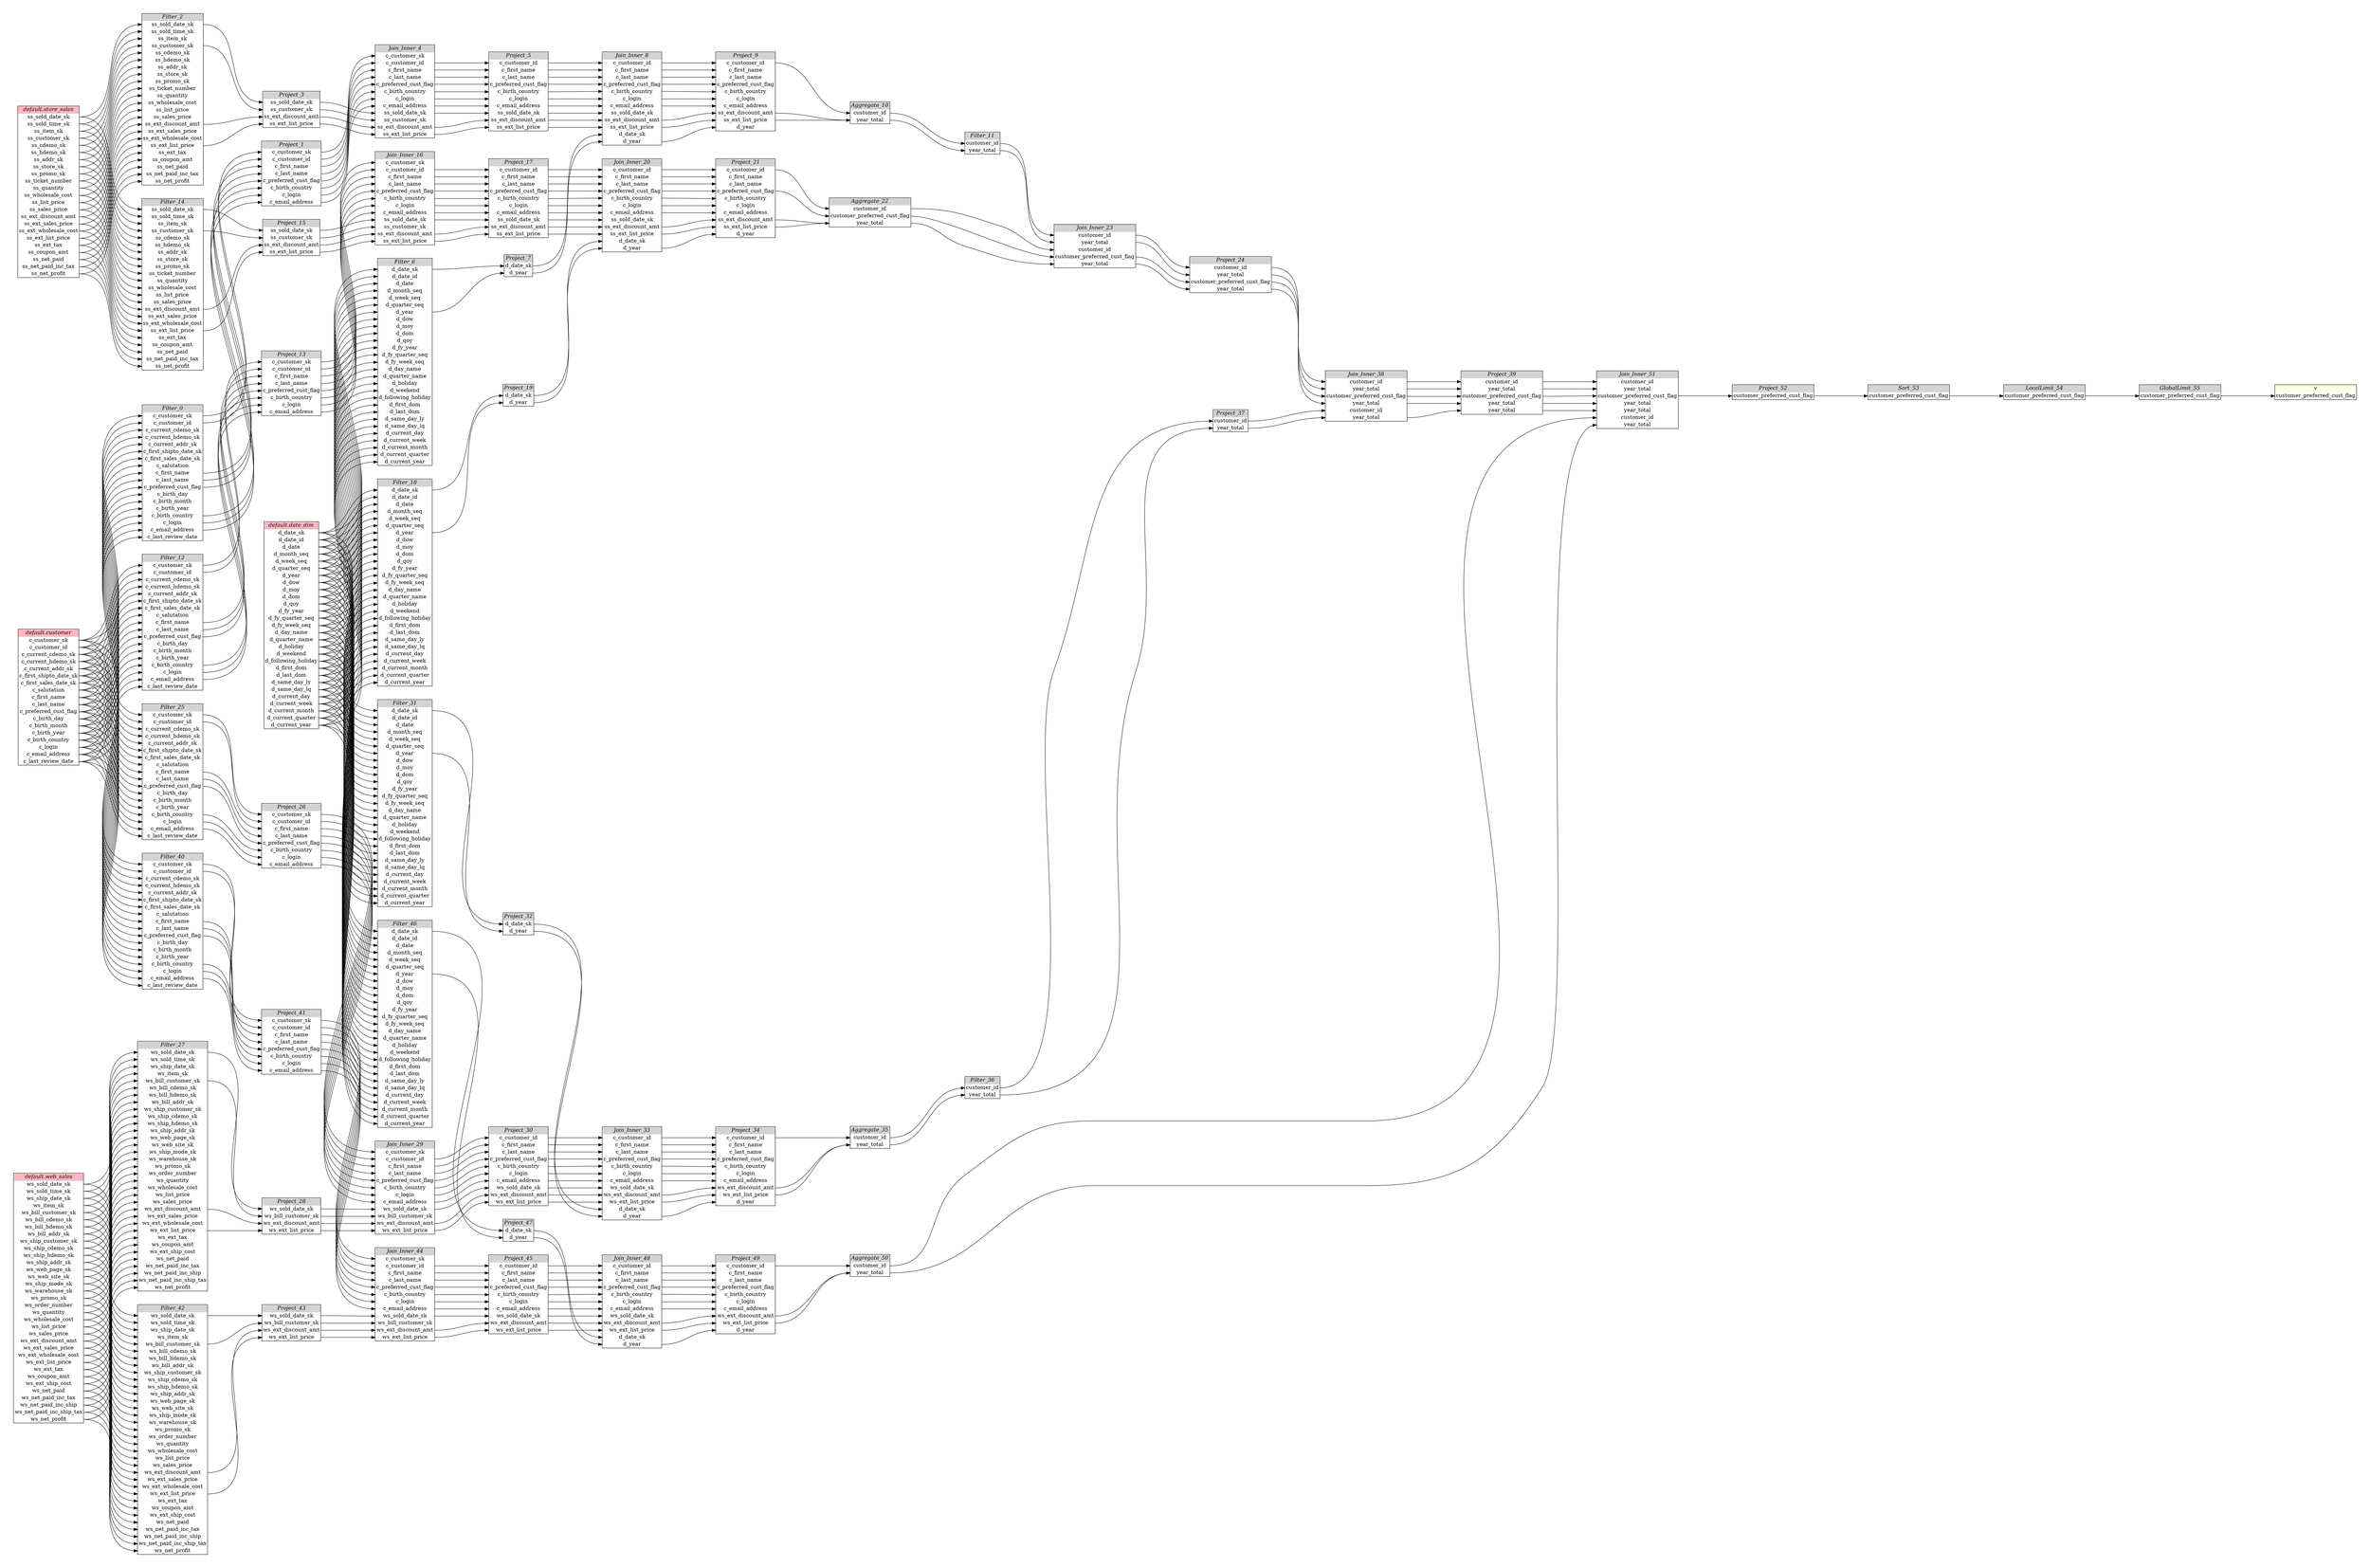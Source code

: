 // Automatically generated by TPCDSFlowTestSuite


digraph {
  graph [pad="0.5", nodesep="0.5", ranksep="2", fontname="Helvetica"];
  node [shape=plain]
  rankdir=LR;

  
"Aggregate_10" [label=<
<table border="1" cellborder="0" cellspacing="0">
  <tr><td bgcolor="lightgray" port="nodeName"><i>Aggregate_10</i></td></tr>
  <tr><td port="0">customer_id</td></tr>
<tr><td port="1">year_total</td></tr>
</table>>];
     

"Aggregate_22" [label=<
<table border="1" cellborder="0" cellspacing="0">
  <tr><td bgcolor="lightgray" port="nodeName"><i>Aggregate_22</i></td></tr>
  <tr><td port="0">customer_id</td></tr>
<tr><td port="1">customer_preferred_cust_flag</td></tr>
<tr><td port="2">year_total</td></tr>
</table>>];
     

"Aggregate_35" [label=<
<table border="1" cellborder="0" cellspacing="0">
  <tr><td bgcolor="lightgray" port="nodeName"><i>Aggregate_35</i></td></tr>
  <tr><td port="0">customer_id</td></tr>
<tr><td port="1">year_total</td></tr>
</table>>];
     

"Aggregate_50" [label=<
<table border="1" cellborder="0" cellspacing="0">
  <tr><td bgcolor="lightgray" port="nodeName"><i>Aggregate_50</i></td></tr>
  <tr><td port="0">customer_id</td></tr>
<tr><td port="1">year_total</td></tr>
</table>>];
     

"Filter_0" [label=<
<table border="1" cellborder="0" cellspacing="0">
  <tr><td bgcolor="lightgray" port="nodeName"><i>Filter_0</i></td></tr>
  <tr><td port="0">c_customer_sk</td></tr>
<tr><td port="1">c_customer_id</td></tr>
<tr><td port="2">c_current_cdemo_sk</td></tr>
<tr><td port="3">c_current_hdemo_sk</td></tr>
<tr><td port="4">c_current_addr_sk</td></tr>
<tr><td port="5">c_first_shipto_date_sk</td></tr>
<tr><td port="6">c_first_sales_date_sk</td></tr>
<tr><td port="7">c_salutation</td></tr>
<tr><td port="8">c_first_name</td></tr>
<tr><td port="9">c_last_name</td></tr>
<tr><td port="10">c_preferred_cust_flag</td></tr>
<tr><td port="11">c_birth_day</td></tr>
<tr><td port="12">c_birth_month</td></tr>
<tr><td port="13">c_birth_year</td></tr>
<tr><td port="14">c_birth_country</td></tr>
<tr><td port="15">c_login</td></tr>
<tr><td port="16">c_email_address</td></tr>
<tr><td port="17">c_last_review_date</td></tr>
</table>>];
     

"Filter_11" [label=<
<table border="1" cellborder="0" cellspacing="0">
  <tr><td bgcolor="lightgray" port="nodeName"><i>Filter_11</i></td></tr>
  <tr><td port="0">customer_id</td></tr>
<tr><td port="1">year_total</td></tr>
</table>>];
     

"Filter_12" [label=<
<table border="1" cellborder="0" cellspacing="0">
  <tr><td bgcolor="lightgray" port="nodeName"><i>Filter_12</i></td></tr>
  <tr><td port="0">c_customer_sk</td></tr>
<tr><td port="1">c_customer_id</td></tr>
<tr><td port="2">c_current_cdemo_sk</td></tr>
<tr><td port="3">c_current_hdemo_sk</td></tr>
<tr><td port="4">c_current_addr_sk</td></tr>
<tr><td port="5">c_first_shipto_date_sk</td></tr>
<tr><td port="6">c_first_sales_date_sk</td></tr>
<tr><td port="7">c_salutation</td></tr>
<tr><td port="8">c_first_name</td></tr>
<tr><td port="9">c_last_name</td></tr>
<tr><td port="10">c_preferred_cust_flag</td></tr>
<tr><td port="11">c_birth_day</td></tr>
<tr><td port="12">c_birth_month</td></tr>
<tr><td port="13">c_birth_year</td></tr>
<tr><td port="14">c_birth_country</td></tr>
<tr><td port="15">c_login</td></tr>
<tr><td port="16">c_email_address</td></tr>
<tr><td port="17">c_last_review_date</td></tr>
</table>>];
     

"Filter_14" [label=<
<table border="1" cellborder="0" cellspacing="0">
  <tr><td bgcolor="lightgray" port="nodeName"><i>Filter_14</i></td></tr>
  <tr><td port="0">ss_sold_date_sk</td></tr>
<tr><td port="1">ss_sold_time_sk</td></tr>
<tr><td port="2">ss_item_sk</td></tr>
<tr><td port="3">ss_customer_sk</td></tr>
<tr><td port="4">ss_cdemo_sk</td></tr>
<tr><td port="5">ss_hdemo_sk</td></tr>
<tr><td port="6">ss_addr_sk</td></tr>
<tr><td port="7">ss_store_sk</td></tr>
<tr><td port="8">ss_promo_sk</td></tr>
<tr><td port="9">ss_ticket_number</td></tr>
<tr><td port="10">ss_quantity</td></tr>
<tr><td port="11">ss_wholesale_cost</td></tr>
<tr><td port="12">ss_list_price</td></tr>
<tr><td port="13">ss_sales_price</td></tr>
<tr><td port="14">ss_ext_discount_amt</td></tr>
<tr><td port="15">ss_ext_sales_price</td></tr>
<tr><td port="16">ss_ext_wholesale_cost</td></tr>
<tr><td port="17">ss_ext_list_price</td></tr>
<tr><td port="18">ss_ext_tax</td></tr>
<tr><td port="19">ss_coupon_amt</td></tr>
<tr><td port="20">ss_net_paid</td></tr>
<tr><td port="21">ss_net_paid_inc_tax</td></tr>
<tr><td port="22">ss_net_profit</td></tr>
</table>>];
     

"Filter_18" [label=<
<table border="1" cellborder="0" cellspacing="0">
  <tr><td bgcolor="lightgray" port="nodeName"><i>Filter_18</i></td></tr>
  <tr><td port="0">d_date_sk</td></tr>
<tr><td port="1">d_date_id</td></tr>
<tr><td port="2">d_date</td></tr>
<tr><td port="3">d_month_seq</td></tr>
<tr><td port="4">d_week_seq</td></tr>
<tr><td port="5">d_quarter_seq</td></tr>
<tr><td port="6">d_year</td></tr>
<tr><td port="7">d_dow</td></tr>
<tr><td port="8">d_moy</td></tr>
<tr><td port="9">d_dom</td></tr>
<tr><td port="10">d_qoy</td></tr>
<tr><td port="11">d_fy_year</td></tr>
<tr><td port="12">d_fy_quarter_seq</td></tr>
<tr><td port="13">d_fy_week_seq</td></tr>
<tr><td port="14">d_day_name</td></tr>
<tr><td port="15">d_quarter_name</td></tr>
<tr><td port="16">d_holiday</td></tr>
<tr><td port="17">d_weekend</td></tr>
<tr><td port="18">d_following_holiday</td></tr>
<tr><td port="19">d_first_dom</td></tr>
<tr><td port="20">d_last_dom</td></tr>
<tr><td port="21">d_same_day_ly</td></tr>
<tr><td port="22">d_same_day_lq</td></tr>
<tr><td port="23">d_current_day</td></tr>
<tr><td port="24">d_current_week</td></tr>
<tr><td port="25">d_current_month</td></tr>
<tr><td port="26">d_current_quarter</td></tr>
<tr><td port="27">d_current_year</td></tr>
</table>>];
     

"Filter_2" [label=<
<table border="1" cellborder="0" cellspacing="0">
  <tr><td bgcolor="lightgray" port="nodeName"><i>Filter_2</i></td></tr>
  <tr><td port="0">ss_sold_date_sk</td></tr>
<tr><td port="1">ss_sold_time_sk</td></tr>
<tr><td port="2">ss_item_sk</td></tr>
<tr><td port="3">ss_customer_sk</td></tr>
<tr><td port="4">ss_cdemo_sk</td></tr>
<tr><td port="5">ss_hdemo_sk</td></tr>
<tr><td port="6">ss_addr_sk</td></tr>
<tr><td port="7">ss_store_sk</td></tr>
<tr><td port="8">ss_promo_sk</td></tr>
<tr><td port="9">ss_ticket_number</td></tr>
<tr><td port="10">ss_quantity</td></tr>
<tr><td port="11">ss_wholesale_cost</td></tr>
<tr><td port="12">ss_list_price</td></tr>
<tr><td port="13">ss_sales_price</td></tr>
<tr><td port="14">ss_ext_discount_amt</td></tr>
<tr><td port="15">ss_ext_sales_price</td></tr>
<tr><td port="16">ss_ext_wholesale_cost</td></tr>
<tr><td port="17">ss_ext_list_price</td></tr>
<tr><td port="18">ss_ext_tax</td></tr>
<tr><td port="19">ss_coupon_amt</td></tr>
<tr><td port="20">ss_net_paid</td></tr>
<tr><td port="21">ss_net_paid_inc_tax</td></tr>
<tr><td port="22">ss_net_profit</td></tr>
</table>>];
     

"Filter_25" [label=<
<table border="1" cellborder="0" cellspacing="0">
  <tr><td bgcolor="lightgray" port="nodeName"><i>Filter_25</i></td></tr>
  <tr><td port="0">c_customer_sk</td></tr>
<tr><td port="1">c_customer_id</td></tr>
<tr><td port="2">c_current_cdemo_sk</td></tr>
<tr><td port="3">c_current_hdemo_sk</td></tr>
<tr><td port="4">c_current_addr_sk</td></tr>
<tr><td port="5">c_first_shipto_date_sk</td></tr>
<tr><td port="6">c_first_sales_date_sk</td></tr>
<tr><td port="7">c_salutation</td></tr>
<tr><td port="8">c_first_name</td></tr>
<tr><td port="9">c_last_name</td></tr>
<tr><td port="10">c_preferred_cust_flag</td></tr>
<tr><td port="11">c_birth_day</td></tr>
<tr><td port="12">c_birth_month</td></tr>
<tr><td port="13">c_birth_year</td></tr>
<tr><td port="14">c_birth_country</td></tr>
<tr><td port="15">c_login</td></tr>
<tr><td port="16">c_email_address</td></tr>
<tr><td port="17">c_last_review_date</td></tr>
</table>>];
     

"Filter_27" [label=<
<table border="1" cellborder="0" cellspacing="0">
  <tr><td bgcolor="lightgray" port="nodeName"><i>Filter_27</i></td></tr>
  <tr><td port="0">ws_sold_date_sk</td></tr>
<tr><td port="1">ws_sold_time_sk</td></tr>
<tr><td port="2">ws_ship_date_sk</td></tr>
<tr><td port="3">ws_item_sk</td></tr>
<tr><td port="4">ws_bill_customer_sk</td></tr>
<tr><td port="5">ws_bill_cdemo_sk</td></tr>
<tr><td port="6">ws_bill_hdemo_sk</td></tr>
<tr><td port="7">ws_bill_addr_sk</td></tr>
<tr><td port="8">ws_ship_customer_sk</td></tr>
<tr><td port="9">ws_ship_cdemo_sk</td></tr>
<tr><td port="10">ws_ship_hdemo_sk</td></tr>
<tr><td port="11">ws_ship_addr_sk</td></tr>
<tr><td port="12">ws_web_page_sk</td></tr>
<tr><td port="13">ws_web_site_sk</td></tr>
<tr><td port="14">ws_ship_mode_sk</td></tr>
<tr><td port="15">ws_warehouse_sk</td></tr>
<tr><td port="16">ws_promo_sk</td></tr>
<tr><td port="17">ws_order_number</td></tr>
<tr><td port="18">ws_quantity</td></tr>
<tr><td port="19">ws_wholesale_cost</td></tr>
<tr><td port="20">ws_list_price</td></tr>
<tr><td port="21">ws_sales_price</td></tr>
<tr><td port="22">ws_ext_discount_amt</td></tr>
<tr><td port="23">ws_ext_sales_price</td></tr>
<tr><td port="24">ws_ext_wholesale_cost</td></tr>
<tr><td port="25">ws_ext_list_price</td></tr>
<tr><td port="26">ws_ext_tax</td></tr>
<tr><td port="27">ws_coupon_amt</td></tr>
<tr><td port="28">ws_ext_ship_cost</td></tr>
<tr><td port="29">ws_net_paid</td></tr>
<tr><td port="30">ws_net_paid_inc_tax</td></tr>
<tr><td port="31">ws_net_paid_inc_ship</td></tr>
<tr><td port="32">ws_net_paid_inc_ship_tax</td></tr>
<tr><td port="33">ws_net_profit</td></tr>
</table>>];
     

"Filter_31" [label=<
<table border="1" cellborder="0" cellspacing="0">
  <tr><td bgcolor="lightgray" port="nodeName"><i>Filter_31</i></td></tr>
  <tr><td port="0">d_date_sk</td></tr>
<tr><td port="1">d_date_id</td></tr>
<tr><td port="2">d_date</td></tr>
<tr><td port="3">d_month_seq</td></tr>
<tr><td port="4">d_week_seq</td></tr>
<tr><td port="5">d_quarter_seq</td></tr>
<tr><td port="6">d_year</td></tr>
<tr><td port="7">d_dow</td></tr>
<tr><td port="8">d_moy</td></tr>
<tr><td port="9">d_dom</td></tr>
<tr><td port="10">d_qoy</td></tr>
<tr><td port="11">d_fy_year</td></tr>
<tr><td port="12">d_fy_quarter_seq</td></tr>
<tr><td port="13">d_fy_week_seq</td></tr>
<tr><td port="14">d_day_name</td></tr>
<tr><td port="15">d_quarter_name</td></tr>
<tr><td port="16">d_holiday</td></tr>
<tr><td port="17">d_weekend</td></tr>
<tr><td port="18">d_following_holiday</td></tr>
<tr><td port="19">d_first_dom</td></tr>
<tr><td port="20">d_last_dom</td></tr>
<tr><td port="21">d_same_day_ly</td></tr>
<tr><td port="22">d_same_day_lq</td></tr>
<tr><td port="23">d_current_day</td></tr>
<tr><td port="24">d_current_week</td></tr>
<tr><td port="25">d_current_month</td></tr>
<tr><td port="26">d_current_quarter</td></tr>
<tr><td port="27">d_current_year</td></tr>
</table>>];
     

"Filter_36" [label=<
<table border="1" cellborder="0" cellspacing="0">
  <tr><td bgcolor="lightgray" port="nodeName"><i>Filter_36</i></td></tr>
  <tr><td port="0">customer_id</td></tr>
<tr><td port="1">year_total</td></tr>
</table>>];
     

"Filter_40" [label=<
<table border="1" cellborder="0" cellspacing="0">
  <tr><td bgcolor="lightgray" port="nodeName"><i>Filter_40</i></td></tr>
  <tr><td port="0">c_customer_sk</td></tr>
<tr><td port="1">c_customer_id</td></tr>
<tr><td port="2">c_current_cdemo_sk</td></tr>
<tr><td port="3">c_current_hdemo_sk</td></tr>
<tr><td port="4">c_current_addr_sk</td></tr>
<tr><td port="5">c_first_shipto_date_sk</td></tr>
<tr><td port="6">c_first_sales_date_sk</td></tr>
<tr><td port="7">c_salutation</td></tr>
<tr><td port="8">c_first_name</td></tr>
<tr><td port="9">c_last_name</td></tr>
<tr><td port="10">c_preferred_cust_flag</td></tr>
<tr><td port="11">c_birth_day</td></tr>
<tr><td port="12">c_birth_month</td></tr>
<tr><td port="13">c_birth_year</td></tr>
<tr><td port="14">c_birth_country</td></tr>
<tr><td port="15">c_login</td></tr>
<tr><td port="16">c_email_address</td></tr>
<tr><td port="17">c_last_review_date</td></tr>
</table>>];
     

"Filter_42" [label=<
<table border="1" cellborder="0" cellspacing="0">
  <tr><td bgcolor="lightgray" port="nodeName"><i>Filter_42</i></td></tr>
  <tr><td port="0">ws_sold_date_sk</td></tr>
<tr><td port="1">ws_sold_time_sk</td></tr>
<tr><td port="2">ws_ship_date_sk</td></tr>
<tr><td port="3">ws_item_sk</td></tr>
<tr><td port="4">ws_bill_customer_sk</td></tr>
<tr><td port="5">ws_bill_cdemo_sk</td></tr>
<tr><td port="6">ws_bill_hdemo_sk</td></tr>
<tr><td port="7">ws_bill_addr_sk</td></tr>
<tr><td port="8">ws_ship_customer_sk</td></tr>
<tr><td port="9">ws_ship_cdemo_sk</td></tr>
<tr><td port="10">ws_ship_hdemo_sk</td></tr>
<tr><td port="11">ws_ship_addr_sk</td></tr>
<tr><td port="12">ws_web_page_sk</td></tr>
<tr><td port="13">ws_web_site_sk</td></tr>
<tr><td port="14">ws_ship_mode_sk</td></tr>
<tr><td port="15">ws_warehouse_sk</td></tr>
<tr><td port="16">ws_promo_sk</td></tr>
<tr><td port="17">ws_order_number</td></tr>
<tr><td port="18">ws_quantity</td></tr>
<tr><td port="19">ws_wholesale_cost</td></tr>
<tr><td port="20">ws_list_price</td></tr>
<tr><td port="21">ws_sales_price</td></tr>
<tr><td port="22">ws_ext_discount_amt</td></tr>
<tr><td port="23">ws_ext_sales_price</td></tr>
<tr><td port="24">ws_ext_wholesale_cost</td></tr>
<tr><td port="25">ws_ext_list_price</td></tr>
<tr><td port="26">ws_ext_tax</td></tr>
<tr><td port="27">ws_coupon_amt</td></tr>
<tr><td port="28">ws_ext_ship_cost</td></tr>
<tr><td port="29">ws_net_paid</td></tr>
<tr><td port="30">ws_net_paid_inc_tax</td></tr>
<tr><td port="31">ws_net_paid_inc_ship</td></tr>
<tr><td port="32">ws_net_paid_inc_ship_tax</td></tr>
<tr><td port="33">ws_net_profit</td></tr>
</table>>];
     

"Filter_46" [label=<
<table border="1" cellborder="0" cellspacing="0">
  <tr><td bgcolor="lightgray" port="nodeName"><i>Filter_46</i></td></tr>
  <tr><td port="0">d_date_sk</td></tr>
<tr><td port="1">d_date_id</td></tr>
<tr><td port="2">d_date</td></tr>
<tr><td port="3">d_month_seq</td></tr>
<tr><td port="4">d_week_seq</td></tr>
<tr><td port="5">d_quarter_seq</td></tr>
<tr><td port="6">d_year</td></tr>
<tr><td port="7">d_dow</td></tr>
<tr><td port="8">d_moy</td></tr>
<tr><td port="9">d_dom</td></tr>
<tr><td port="10">d_qoy</td></tr>
<tr><td port="11">d_fy_year</td></tr>
<tr><td port="12">d_fy_quarter_seq</td></tr>
<tr><td port="13">d_fy_week_seq</td></tr>
<tr><td port="14">d_day_name</td></tr>
<tr><td port="15">d_quarter_name</td></tr>
<tr><td port="16">d_holiday</td></tr>
<tr><td port="17">d_weekend</td></tr>
<tr><td port="18">d_following_holiday</td></tr>
<tr><td port="19">d_first_dom</td></tr>
<tr><td port="20">d_last_dom</td></tr>
<tr><td port="21">d_same_day_ly</td></tr>
<tr><td port="22">d_same_day_lq</td></tr>
<tr><td port="23">d_current_day</td></tr>
<tr><td port="24">d_current_week</td></tr>
<tr><td port="25">d_current_month</td></tr>
<tr><td port="26">d_current_quarter</td></tr>
<tr><td port="27">d_current_year</td></tr>
</table>>];
     

"Filter_6" [label=<
<table border="1" cellborder="0" cellspacing="0">
  <tr><td bgcolor="lightgray" port="nodeName"><i>Filter_6</i></td></tr>
  <tr><td port="0">d_date_sk</td></tr>
<tr><td port="1">d_date_id</td></tr>
<tr><td port="2">d_date</td></tr>
<tr><td port="3">d_month_seq</td></tr>
<tr><td port="4">d_week_seq</td></tr>
<tr><td port="5">d_quarter_seq</td></tr>
<tr><td port="6">d_year</td></tr>
<tr><td port="7">d_dow</td></tr>
<tr><td port="8">d_moy</td></tr>
<tr><td port="9">d_dom</td></tr>
<tr><td port="10">d_qoy</td></tr>
<tr><td port="11">d_fy_year</td></tr>
<tr><td port="12">d_fy_quarter_seq</td></tr>
<tr><td port="13">d_fy_week_seq</td></tr>
<tr><td port="14">d_day_name</td></tr>
<tr><td port="15">d_quarter_name</td></tr>
<tr><td port="16">d_holiday</td></tr>
<tr><td port="17">d_weekend</td></tr>
<tr><td port="18">d_following_holiday</td></tr>
<tr><td port="19">d_first_dom</td></tr>
<tr><td port="20">d_last_dom</td></tr>
<tr><td port="21">d_same_day_ly</td></tr>
<tr><td port="22">d_same_day_lq</td></tr>
<tr><td port="23">d_current_day</td></tr>
<tr><td port="24">d_current_week</td></tr>
<tr><td port="25">d_current_month</td></tr>
<tr><td port="26">d_current_quarter</td></tr>
<tr><td port="27">d_current_year</td></tr>
</table>>];
     

"GlobalLimit_55" [label=<
<table border="1" cellborder="0" cellspacing="0">
  <tr><td bgcolor="lightgray" port="nodeName"><i>GlobalLimit_55</i></td></tr>
  <tr><td port="0">customer_preferred_cust_flag</td></tr>
</table>>];
     

"Join_Inner_16" [label=<
<table border="1" cellborder="0" cellspacing="0">
  <tr><td bgcolor="lightgray" port="nodeName"><i>Join_Inner_16</i></td></tr>
  <tr><td port="0">c_customer_sk</td></tr>
<tr><td port="1">c_customer_id</td></tr>
<tr><td port="2">c_first_name</td></tr>
<tr><td port="3">c_last_name</td></tr>
<tr><td port="4">c_preferred_cust_flag</td></tr>
<tr><td port="5">c_birth_country</td></tr>
<tr><td port="6">c_login</td></tr>
<tr><td port="7">c_email_address</td></tr>
<tr><td port="8">ss_sold_date_sk</td></tr>
<tr><td port="9">ss_customer_sk</td></tr>
<tr><td port="10">ss_ext_discount_amt</td></tr>
<tr><td port="11">ss_ext_list_price</td></tr>
</table>>];
     

"Join_Inner_20" [label=<
<table border="1" cellborder="0" cellspacing="0">
  <tr><td bgcolor="lightgray" port="nodeName"><i>Join_Inner_20</i></td></tr>
  <tr><td port="0">c_customer_id</td></tr>
<tr><td port="1">c_first_name</td></tr>
<tr><td port="2">c_last_name</td></tr>
<tr><td port="3">c_preferred_cust_flag</td></tr>
<tr><td port="4">c_birth_country</td></tr>
<tr><td port="5">c_login</td></tr>
<tr><td port="6">c_email_address</td></tr>
<tr><td port="7">ss_sold_date_sk</td></tr>
<tr><td port="8">ss_ext_discount_amt</td></tr>
<tr><td port="9">ss_ext_list_price</td></tr>
<tr><td port="10">d_date_sk</td></tr>
<tr><td port="11">d_year</td></tr>
</table>>];
     

"Join_Inner_23" [label=<
<table border="1" cellborder="0" cellspacing="0">
  <tr><td bgcolor="lightgray" port="nodeName"><i>Join_Inner_23</i></td></tr>
  <tr><td port="0">customer_id</td></tr>
<tr><td port="1">year_total</td></tr>
<tr><td port="2">customer_id</td></tr>
<tr><td port="3">customer_preferred_cust_flag</td></tr>
<tr><td port="4">year_total</td></tr>
</table>>];
     

"Join_Inner_29" [label=<
<table border="1" cellborder="0" cellspacing="0">
  <tr><td bgcolor="lightgray" port="nodeName"><i>Join_Inner_29</i></td></tr>
  <tr><td port="0">c_customer_sk</td></tr>
<tr><td port="1">c_customer_id</td></tr>
<tr><td port="2">c_first_name</td></tr>
<tr><td port="3">c_last_name</td></tr>
<tr><td port="4">c_preferred_cust_flag</td></tr>
<tr><td port="5">c_birth_country</td></tr>
<tr><td port="6">c_login</td></tr>
<tr><td port="7">c_email_address</td></tr>
<tr><td port="8">ws_sold_date_sk</td></tr>
<tr><td port="9">ws_bill_customer_sk</td></tr>
<tr><td port="10">ws_ext_discount_amt</td></tr>
<tr><td port="11">ws_ext_list_price</td></tr>
</table>>];
     

"Join_Inner_33" [label=<
<table border="1" cellborder="0" cellspacing="0">
  <tr><td bgcolor="lightgray" port="nodeName"><i>Join_Inner_33</i></td></tr>
  <tr><td port="0">c_customer_id</td></tr>
<tr><td port="1">c_first_name</td></tr>
<tr><td port="2">c_last_name</td></tr>
<tr><td port="3">c_preferred_cust_flag</td></tr>
<tr><td port="4">c_birth_country</td></tr>
<tr><td port="5">c_login</td></tr>
<tr><td port="6">c_email_address</td></tr>
<tr><td port="7">ws_sold_date_sk</td></tr>
<tr><td port="8">ws_ext_discount_amt</td></tr>
<tr><td port="9">ws_ext_list_price</td></tr>
<tr><td port="10">d_date_sk</td></tr>
<tr><td port="11">d_year</td></tr>
</table>>];
     

"Join_Inner_38" [label=<
<table border="1" cellborder="0" cellspacing="0">
  <tr><td bgcolor="lightgray" port="nodeName"><i>Join_Inner_38</i></td></tr>
  <tr><td port="0">customer_id</td></tr>
<tr><td port="1">year_total</td></tr>
<tr><td port="2">customer_preferred_cust_flag</td></tr>
<tr><td port="3">year_total</td></tr>
<tr><td port="4">customer_id</td></tr>
<tr><td port="5">year_total</td></tr>
</table>>];
     

"Join_Inner_4" [label=<
<table border="1" cellborder="0" cellspacing="0">
  <tr><td bgcolor="lightgray" port="nodeName"><i>Join_Inner_4</i></td></tr>
  <tr><td port="0">c_customer_sk</td></tr>
<tr><td port="1">c_customer_id</td></tr>
<tr><td port="2">c_first_name</td></tr>
<tr><td port="3">c_last_name</td></tr>
<tr><td port="4">c_preferred_cust_flag</td></tr>
<tr><td port="5">c_birth_country</td></tr>
<tr><td port="6">c_login</td></tr>
<tr><td port="7">c_email_address</td></tr>
<tr><td port="8">ss_sold_date_sk</td></tr>
<tr><td port="9">ss_customer_sk</td></tr>
<tr><td port="10">ss_ext_discount_amt</td></tr>
<tr><td port="11">ss_ext_list_price</td></tr>
</table>>];
     

"Join_Inner_44" [label=<
<table border="1" cellborder="0" cellspacing="0">
  <tr><td bgcolor="lightgray" port="nodeName"><i>Join_Inner_44</i></td></tr>
  <tr><td port="0">c_customer_sk</td></tr>
<tr><td port="1">c_customer_id</td></tr>
<tr><td port="2">c_first_name</td></tr>
<tr><td port="3">c_last_name</td></tr>
<tr><td port="4">c_preferred_cust_flag</td></tr>
<tr><td port="5">c_birth_country</td></tr>
<tr><td port="6">c_login</td></tr>
<tr><td port="7">c_email_address</td></tr>
<tr><td port="8">ws_sold_date_sk</td></tr>
<tr><td port="9">ws_bill_customer_sk</td></tr>
<tr><td port="10">ws_ext_discount_amt</td></tr>
<tr><td port="11">ws_ext_list_price</td></tr>
</table>>];
     

"Join_Inner_48" [label=<
<table border="1" cellborder="0" cellspacing="0">
  <tr><td bgcolor="lightgray" port="nodeName"><i>Join_Inner_48</i></td></tr>
  <tr><td port="0">c_customer_id</td></tr>
<tr><td port="1">c_first_name</td></tr>
<tr><td port="2">c_last_name</td></tr>
<tr><td port="3">c_preferred_cust_flag</td></tr>
<tr><td port="4">c_birth_country</td></tr>
<tr><td port="5">c_login</td></tr>
<tr><td port="6">c_email_address</td></tr>
<tr><td port="7">ws_sold_date_sk</td></tr>
<tr><td port="8">ws_ext_discount_amt</td></tr>
<tr><td port="9">ws_ext_list_price</td></tr>
<tr><td port="10">d_date_sk</td></tr>
<tr><td port="11">d_year</td></tr>
</table>>];
     

"Join_Inner_51" [label=<
<table border="1" cellborder="0" cellspacing="0">
  <tr><td bgcolor="lightgray" port="nodeName"><i>Join_Inner_51</i></td></tr>
  <tr><td port="0">customer_id</td></tr>
<tr><td port="1">year_total</td></tr>
<tr><td port="2">customer_preferred_cust_flag</td></tr>
<tr><td port="3">year_total</td></tr>
<tr><td port="4">year_total</td></tr>
<tr><td port="5">customer_id</td></tr>
<tr><td port="6">year_total</td></tr>
</table>>];
     

"Join_Inner_8" [label=<
<table border="1" cellborder="0" cellspacing="0">
  <tr><td bgcolor="lightgray" port="nodeName"><i>Join_Inner_8</i></td></tr>
  <tr><td port="0">c_customer_id</td></tr>
<tr><td port="1">c_first_name</td></tr>
<tr><td port="2">c_last_name</td></tr>
<tr><td port="3">c_preferred_cust_flag</td></tr>
<tr><td port="4">c_birth_country</td></tr>
<tr><td port="5">c_login</td></tr>
<tr><td port="6">c_email_address</td></tr>
<tr><td port="7">ss_sold_date_sk</td></tr>
<tr><td port="8">ss_ext_discount_amt</td></tr>
<tr><td port="9">ss_ext_list_price</td></tr>
<tr><td port="10">d_date_sk</td></tr>
<tr><td port="11">d_year</td></tr>
</table>>];
     

"LocalLimit_54" [label=<
<table border="1" cellborder="0" cellspacing="0">
  <tr><td bgcolor="lightgray" port="nodeName"><i>LocalLimit_54</i></td></tr>
  <tr><td port="0">customer_preferred_cust_flag</td></tr>
</table>>];
     

"Project_1" [label=<
<table border="1" cellborder="0" cellspacing="0">
  <tr><td bgcolor="lightgray" port="nodeName"><i>Project_1</i></td></tr>
  <tr><td port="0">c_customer_sk</td></tr>
<tr><td port="1">c_customer_id</td></tr>
<tr><td port="2">c_first_name</td></tr>
<tr><td port="3">c_last_name</td></tr>
<tr><td port="4">c_preferred_cust_flag</td></tr>
<tr><td port="5">c_birth_country</td></tr>
<tr><td port="6">c_login</td></tr>
<tr><td port="7">c_email_address</td></tr>
</table>>];
     

"Project_13" [label=<
<table border="1" cellborder="0" cellspacing="0">
  <tr><td bgcolor="lightgray" port="nodeName"><i>Project_13</i></td></tr>
  <tr><td port="0">c_customer_sk</td></tr>
<tr><td port="1">c_customer_id</td></tr>
<tr><td port="2">c_first_name</td></tr>
<tr><td port="3">c_last_name</td></tr>
<tr><td port="4">c_preferred_cust_flag</td></tr>
<tr><td port="5">c_birth_country</td></tr>
<tr><td port="6">c_login</td></tr>
<tr><td port="7">c_email_address</td></tr>
</table>>];
     

"Project_15" [label=<
<table border="1" cellborder="0" cellspacing="0">
  <tr><td bgcolor="lightgray" port="nodeName"><i>Project_15</i></td></tr>
  <tr><td port="0">ss_sold_date_sk</td></tr>
<tr><td port="1">ss_customer_sk</td></tr>
<tr><td port="2">ss_ext_discount_amt</td></tr>
<tr><td port="3">ss_ext_list_price</td></tr>
</table>>];
     

"Project_17" [label=<
<table border="1" cellborder="0" cellspacing="0">
  <tr><td bgcolor="lightgray" port="nodeName"><i>Project_17</i></td></tr>
  <tr><td port="0">c_customer_id</td></tr>
<tr><td port="1">c_first_name</td></tr>
<tr><td port="2">c_last_name</td></tr>
<tr><td port="3">c_preferred_cust_flag</td></tr>
<tr><td port="4">c_birth_country</td></tr>
<tr><td port="5">c_login</td></tr>
<tr><td port="6">c_email_address</td></tr>
<tr><td port="7">ss_sold_date_sk</td></tr>
<tr><td port="8">ss_ext_discount_amt</td></tr>
<tr><td port="9">ss_ext_list_price</td></tr>
</table>>];
     

"Project_19" [label=<
<table border="1" cellborder="0" cellspacing="0">
  <tr><td bgcolor="lightgray" port="nodeName"><i>Project_19</i></td></tr>
  <tr><td port="0">d_date_sk</td></tr>
<tr><td port="1">d_year</td></tr>
</table>>];
     

"Project_21" [label=<
<table border="1" cellborder="0" cellspacing="0">
  <tr><td bgcolor="lightgray" port="nodeName"><i>Project_21</i></td></tr>
  <tr><td port="0">c_customer_id</td></tr>
<tr><td port="1">c_first_name</td></tr>
<tr><td port="2">c_last_name</td></tr>
<tr><td port="3">c_preferred_cust_flag</td></tr>
<tr><td port="4">c_birth_country</td></tr>
<tr><td port="5">c_login</td></tr>
<tr><td port="6">c_email_address</td></tr>
<tr><td port="7">ss_ext_discount_amt</td></tr>
<tr><td port="8">ss_ext_list_price</td></tr>
<tr><td port="9">d_year</td></tr>
</table>>];
     

"Project_24" [label=<
<table border="1" cellborder="0" cellspacing="0">
  <tr><td bgcolor="lightgray" port="nodeName"><i>Project_24</i></td></tr>
  <tr><td port="0">customer_id</td></tr>
<tr><td port="1">year_total</td></tr>
<tr><td port="2">customer_preferred_cust_flag</td></tr>
<tr><td port="3">year_total</td></tr>
</table>>];
     

"Project_26" [label=<
<table border="1" cellborder="0" cellspacing="0">
  <tr><td bgcolor="lightgray" port="nodeName"><i>Project_26</i></td></tr>
  <tr><td port="0">c_customer_sk</td></tr>
<tr><td port="1">c_customer_id</td></tr>
<tr><td port="2">c_first_name</td></tr>
<tr><td port="3">c_last_name</td></tr>
<tr><td port="4">c_preferred_cust_flag</td></tr>
<tr><td port="5">c_birth_country</td></tr>
<tr><td port="6">c_login</td></tr>
<tr><td port="7">c_email_address</td></tr>
</table>>];
     

"Project_28" [label=<
<table border="1" cellborder="0" cellspacing="0">
  <tr><td bgcolor="lightgray" port="nodeName"><i>Project_28</i></td></tr>
  <tr><td port="0">ws_sold_date_sk</td></tr>
<tr><td port="1">ws_bill_customer_sk</td></tr>
<tr><td port="2">ws_ext_discount_amt</td></tr>
<tr><td port="3">ws_ext_list_price</td></tr>
</table>>];
     

"Project_3" [label=<
<table border="1" cellborder="0" cellspacing="0">
  <tr><td bgcolor="lightgray" port="nodeName"><i>Project_3</i></td></tr>
  <tr><td port="0">ss_sold_date_sk</td></tr>
<tr><td port="1">ss_customer_sk</td></tr>
<tr><td port="2">ss_ext_discount_amt</td></tr>
<tr><td port="3">ss_ext_list_price</td></tr>
</table>>];
     

"Project_30" [label=<
<table border="1" cellborder="0" cellspacing="0">
  <tr><td bgcolor="lightgray" port="nodeName"><i>Project_30</i></td></tr>
  <tr><td port="0">c_customer_id</td></tr>
<tr><td port="1">c_first_name</td></tr>
<tr><td port="2">c_last_name</td></tr>
<tr><td port="3">c_preferred_cust_flag</td></tr>
<tr><td port="4">c_birth_country</td></tr>
<tr><td port="5">c_login</td></tr>
<tr><td port="6">c_email_address</td></tr>
<tr><td port="7">ws_sold_date_sk</td></tr>
<tr><td port="8">ws_ext_discount_amt</td></tr>
<tr><td port="9">ws_ext_list_price</td></tr>
</table>>];
     

"Project_32" [label=<
<table border="1" cellborder="0" cellspacing="0">
  <tr><td bgcolor="lightgray" port="nodeName"><i>Project_32</i></td></tr>
  <tr><td port="0">d_date_sk</td></tr>
<tr><td port="1">d_year</td></tr>
</table>>];
     

"Project_34" [label=<
<table border="1" cellborder="0" cellspacing="0">
  <tr><td bgcolor="lightgray" port="nodeName"><i>Project_34</i></td></tr>
  <tr><td port="0">c_customer_id</td></tr>
<tr><td port="1">c_first_name</td></tr>
<tr><td port="2">c_last_name</td></tr>
<tr><td port="3">c_preferred_cust_flag</td></tr>
<tr><td port="4">c_birth_country</td></tr>
<tr><td port="5">c_login</td></tr>
<tr><td port="6">c_email_address</td></tr>
<tr><td port="7">ws_ext_discount_amt</td></tr>
<tr><td port="8">ws_ext_list_price</td></tr>
<tr><td port="9">d_year</td></tr>
</table>>];
     

"Project_37" [label=<
<table border="1" cellborder="0" cellspacing="0">
  <tr><td bgcolor="lightgray" port="nodeName"><i>Project_37</i></td></tr>
  <tr><td port="0">customer_id</td></tr>
<tr><td port="1">year_total</td></tr>
</table>>];
     

"Project_39" [label=<
<table border="1" cellborder="0" cellspacing="0">
  <tr><td bgcolor="lightgray" port="nodeName"><i>Project_39</i></td></tr>
  <tr><td port="0">customer_id</td></tr>
<tr><td port="1">year_total</td></tr>
<tr><td port="2">customer_preferred_cust_flag</td></tr>
<tr><td port="3">year_total</td></tr>
<tr><td port="4">year_total</td></tr>
</table>>];
     

"Project_41" [label=<
<table border="1" cellborder="0" cellspacing="0">
  <tr><td bgcolor="lightgray" port="nodeName"><i>Project_41</i></td></tr>
  <tr><td port="0">c_customer_sk</td></tr>
<tr><td port="1">c_customer_id</td></tr>
<tr><td port="2">c_first_name</td></tr>
<tr><td port="3">c_last_name</td></tr>
<tr><td port="4">c_preferred_cust_flag</td></tr>
<tr><td port="5">c_birth_country</td></tr>
<tr><td port="6">c_login</td></tr>
<tr><td port="7">c_email_address</td></tr>
</table>>];
     

"Project_43" [label=<
<table border="1" cellborder="0" cellspacing="0">
  <tr><td bgcolor="lightgray" port="nodeName"><i>Project_43</i></td></tr>
  <tr><td port="0">ws_sold_date_sk</td></tr>
<tr><td port="1">ws_bill_customer_sk</td></tr>
<tr><td port="2">ws_ext_discount_amt</td></tr>
<tr><td port="3">ws_ext_list_price</td></tr>
</table>>];
     

"Project_45" [label=<
<table border="1" cellborder="0" cellspacing="0">
  <tr><td bgcolor="lightgray" port="nodeName"><i>Project_45</i></td></tr>
  <tr><td port="0">c_customer_id</td></tr>
<tr><td port="1">c_first_name</td></tr>
<tr><td port="2">c_last_name</td></tr>
<tr><td port="3">c_preferred_cust_flag</td></tr>
<tr><td port="4">c_birth_country</td></tr>
<tr><td port="5">c_login</td></tr>
<tr><td port="6">c_email_address</td></tr>
<tr><td port="7">ws_sold_date_sk</td></tr>
<tr><td port="8">ws_ext_discount_amt</td></tr>
<tr><td port="9">ws_ext_list_price</td></tr>
</table>>];
     

"Project_47" [label=<
<table border="1" cellborder="0" cellspacing="0">
  <tr><td bgcolor="lightgray" port="nodeName"><i>Project_47</i></td></tr>
  <tr><td port="0">d_date_sk</td></tr>
<tr><td port="1">d_year</td></tr>
</table>>];
     

"Project_49" [label=<
<table border="1" cellborder="0" cellspacing="0">
  <tr><td bgcolor="lightgray" port="nodeName"><i>Project_49</i></td></tr>
  <tr><td port="0">c_customer_id</td></tr>
<tr><td port="1">c_first_name</td></tr>
<tr><td port="2">c_last_name</td></tr>
<tr><td port="3">c_preferred_cust_flag</td></tr>
<tr><td port="4">c_birth_country</td></tr>
<tr><td port="5">c_login</td></tr>
<tr><td port="6">c_email_address</td></tr>
<tr><td port="7">ws_ext_discount_amt</td></tr>
<tr><td port="8">ws_ext_list_price</td></tr>
<tr><td port="9">d_year</td></tr>
</table>>];
     

"Project_5" [label=<
<table border="1" cellborder="0" cellspacing="0">
  <tr><td bgcolor="lightgray" port="nodeName"><i>Project_5</i></td></tr>
  <tr><td port="0">c_customer_id</td></tr>
<tr><td port="1">c_first_name</td></tr>
<tr><td port="2">c_last_name</td></tr>
<tr><td port="3">c_preferred_cust_flag</td></tr>
<tr><td port="4">c_birth_country</td></tr>
<tr><td port="5">c_login</td></tr>
<tr><td port="6">c_email_address</td></tr>
<tr><td port="7">ss_sold_date_sk</td></tr>
<tr><td port="8">ss_ext_discount_amt</td></tr>
<tr><td port="9">ss_ext_list_price</td></tr>
</table>>];
     

"Project_52" [label=<
<table border="1" cellborder="0" cellspacing="0">
  <tr><td bgcolor="lightgray" port="nodeName"><i>Project_52</i></td></tr>
  <tr><td port="0">customer_preferred_cust_flag</td></tr>
</table>>];
     

"Project_7" [label=<
<table border="1" cellborder="0" cellspacing="0">
  <tr><td bgcolor="lightgray" port="nodeName"><i>Project_7</i></td></tr>
  <tr><td port="0">d_date_sk</td></tr>
<tr><td port="1">d_year</td></tr>
</table>>];
     

"Project_9" [label=<
<table border="1" cellborder="0" cellspacing="0">
  <tr><td bgcolor="lightgray" port="nodeName"><i>Project_9</i></td></tr>
  <tr><td port="0">c_customer_id</td></tr>
<tr><td port="1">c_first_name</td></tr>
<tr><td port="2">c_last_name</td></tr>
<tr><td port="3">c_preferred_cust_flag</td></tr>
<tr><td port="4">c_birth_country</td></tr>
<tr><td port="5">c_login</td></tr>
<tr><td port="6">c_email_address</td></tr>
<tr><td port="7">ss_ext_discount_amt</td></tr>
<tr><td port="8">ss_ext_list_price</td></tr>
<tr><td port="9">d_year</td></tr>
</table>>];
     

"Sort_53" [label=<
<table border="1" cellborder="0" cellspacing="0">
  <tr><td bgcolor="lightgray" port="nodeName"><i>Sort_53</i></td></tr>
  <tr><td port="0">customer_preferred_cust_flag</td></tr>
</table>>];
     

"default.customer" [label=<
<table border="1" cellborder="0" cellspacing="0">
  <tr><td bgcolor="lightpink" port="nodeName"><i>default.customer</i></td></tr>
  <tr><td port="0">c_customer_sk</td></tr>
<tr><td port="1">c_customer_id</td></tr>
<tr><td port="2">c_current_cdemo_sk</td></tr>
<tr><td port="3">c_current_hdemo_sk</td></tr>
<tr><td port="4">c_current_addr_sk</td></tr>
<tr><td port="5">c_first_shipto_date_sk</td></tr>
<tr><td port="6">c_first_sales_date_sk</td></tr>
<tr><td port="7">c_salutation</td></tr>
<tr><td port="8">c_first_name</td></tr>
<tr><td port="9">c_last_name</td></tr>
<tr><td port="10">c_preferred_cust_flag</td></tr>
<tr><td port="11">c_birth_day</td></tr>
<tr><td port="12">c_birth_month</td></tr>
<tr><td port="13">c_birth_year</td></tr>
<tr><td port="14">c_birth_country</td></tr>
<tr><td port="15">c_login</td></tr>
<tr><td port="16">c_email_address</td></tr>
<tr><td port="17">c_last_review_date</td></tr>
</table>>];
     

"default.date_dim" [label=<
<table border="1" cellborder="0" cellspacing="0">
  <tr><td bgcolor="lightpink" port="nodeName"><i>default.date_dim</i></td></tr>
  <tr><td port="0">d_date_sk</td></tr>
<tr><td port="1">d_date_id</td></tr>
<tr><td port="2">d_date</td></tr>
<tr><td port="3">d_month_seq</td></tr>
<tr><td port="4">d_week_seq</td></tr>
<tr><td port="5">d_quarter_seq</td></tr>
<tr><td port="6">d_year</td></tr>
<tr><td port="7">d_dow</td></tr>
<tr><td port="8">d_moy</td></tr>
<tr><td port="9">d_dom</td></tr>
<tr><td port="10">d_qoy</td></tr>
<tr><td port="11">d_fy_year</td></tr>
<tr><td port="12">d_fy_quarter_seq</td></tr>
<tr><td port="13">d_fy_week_seq</td></tr>
<tr><td port="14">d_day_name</td></tr>
<tr><td port="15">d_quarter_name</td></tr>
<tr><td port="16">d_holiday</td></tr>
<tr><td port="17">d_weekend</td></tr>
<tr><td port="18">d_following_holiday</td></tr>
<tr><td port="19">d_first_dom</td></tr>
<tr><td port="20">d_last_dom</td></tr>
<tr><td port="21">d_same_day_ly</td></tr>
<tr><td port="22">d_same_day_lq</td></tr>
<tr><td port="23">d_current_day</td></tr>
<tr><td port="24">d_current_week</td></tr>
<tr><td port="25">d_current_month</td></tr>
<tr><td port="26">d_current_quarter</td></tr>
<tr><td port="27">d_current_year</td></tr>
</table>>];
     

"default.store_sales" [label=<
<table border="1" cellborder="0" cellspacing="0">
  <tr><td bgcolor="lightpink" port="nodeName"><i>default.store_sales</i></td></tr>
  <tr><td port="0">ss_sold_date_sk</td></tr>
<tr><td port="1">ss_sold_time_sk</td></tr>
<tr><td port="2">ss_item_sk</td></tr>
<tr><td port="3">ss_customer_sk</td></tr>
<tr><td port="4">ss_cdemo_sk</td></tr>
<tr><td port="5">ss_hdemo_sk</td></tr>
<tr><td port="6">ss_addr_sk</td></tr>
<tr><td port="7">ss_store_sk</td></tr>
<tr><td port="8">ss_promo_sk</td></tr>
<tr><td port="9">ss_ticket_number</td></tr>
<tr><td port="10">ss_quantity</td></tr>
<tr><td port="11">ss_wholesale_cost</td></tr>
<tr><td port="12">ss_list_price</td></tr>
<tr><td port="13">ss_sales_price</td></tr>
<tr><td port="14">ss_ext_discount_amt</td></tr>
<tr><td port="15">ss_ext_sales_price</td></tr>
<tr><td port="16">ss_ext_wholesale_cost</td></tr>
<tr><td port="17">ss_ext_list_price</td></tr>
<tr><td port="18">ss_ext_tax</td></tr>
<tr><td port="19">ss_coupon_amt</td></tr>
<tr><td port="20">ss_net_paid</td></tr>
<tr><td port="21">ss_net_paid_inc_tax</td></tr>
<tr><td port="22">ss_net_profit</td></tr>
</table>>];
     

"default.web_sales" [label=<
<table border="1" cellborder="0" cellspacing="0">
  <tr><td bgcolor="lightpink" port="nodeName"><i>default.web_sales</i></td></tr>
  <tr><td port="0">ws_sold_date_sk</td></tr>
<tr><td port="1">ws_sold_time_sk</td></tr>
<tr><td port="2">ws_ship_date_sk</td></tr>
<tr><td port="3">ws_item_sk</td></tr>
<tr><td port="4">ws_bill_customer_sk</td></tr>
<tr><td port="5">ws_bill_cdemo_sk</td></tr>
<tr><td port="6">ws_bill_hdemo_sk</td></tr>
<tr><td port="7">ws_bill_addr_sk</td></tr>
<tr><td port="8">ws_ship_customer_sk</td></tr>
<tr><td port="9">ws_ship_cdemo_sk</td></tr>
<tr><td port="10">ws_ship_hdemo_sk</td></tr>
<tr><td port="11">ws_ship_addr_sk</td></tr>
<tr><td port="12">ws_web_page_sk</td></tr>
<tr><td port="13">ws_web_site_sk</td></tr>
<tr><td port="14">ws_ship_mode_sk</td></tr>
<tr><td port="15">ws_warehouse_sk</td></tr>
<tr><td port="16">ws_promo_sk</td></tr>
<tr><td port="17">ws_order_number</td></tr>
<tr><td port="18">ws_quantity</td></tr>
<tr><td port="19">ws_wholesale_cost</td></tr>
<tr><td port="20">ws_list_price</td></tr>
<tr><td port="21">ws_sales_price</td></tr>
<tr><td port="22">ws_ext_discount_amt</td></tr>
<tr><td port="23">ws_ext_sales_price</td></tr>
<tr><td port="24">ws_ext_wholesale_cost</td></tr>
<tr><td port="25">ws_ext_list_price</td></tr>
<tr><td port="26">ws_ext_tax</td></tr>
<tr><td port="27">ws_coupon_amt</td></tr>
<tr><td port="28">ws_ext_ship_cost</td></tr>
<tr><td port="29">ws_net_paid</td></tr>
<tr><td port="30">ws_net_paid_inc_tax</td></tr>
<tr><td port="31">ws_net_paid_inc_ship</td></tr>
<tr><td port="32">ws_net_paid_inc_ship_tax</td></tr>
<tr><td port="33">ws_net_profit</td></tr>
</table>>];
     

"v" [label=<
<table border="1" cellborder="0" cellspacing="0">
  <tr><td bgcolor="lightyellow" port="nodeName"><i>v</i></td></tr>
  <tr><td port="0">customer_preferred_cust_flag</td></tr>
</table>>];
     
  "Aggregate_10":0 -> "Filter_11":0;
"Aggregate_10":1 -> "Filter_11":1;
"Aggregate_22":0 -> "Join_Inner_23":2;
"Aggregate_22":1 -> "Join_Inner_23":3;
"Aggregate_22":2 -> "Join_Inner_23":4;
"Aggregate_35":0 -> "Filter_36":0;
"Aggregate_35":1 -> "Filter_36":1;
"Aggregate_50":0 -> "Join_Inner_51":5;
"Aggregate_50":1 -> "Join_Inner_51":6;
"Filter_0":0 -> "Project_1":0;
"Filter_0":1 -> "Project_1":1;
"Filter_0":10 -> "Project_1":4;
"Filter_0":14 -> "Project_1":5;
"Filter_0":15 -> "Project_1":6;
"Filter_0":16 -> "Project_1":7;
"Filter_0":8 -> "Project_1":2;
"Filter_0":9 -> "Project_1":3;
"Filter_11":0 -> "Join_Inner_23":0;
"Filter_11":1 -> "Join_Inner_23":1;
"Filter_12":0 -> "Project_13":0;
"Filter_12":1 -> "Project_13":1;
"Filter_12":10 -> "Project_13":4;
"Filter_12":14 -> "Project_13":5;
"Filter_12":15 -> "Project_13":6;
"Filter_12":16 -> "Project_13":7;
"Filter_12":8 -> "Project_13":2;
"Filter_12":9 -> "Project_13":3;
"Filter_14":0 -> "Project_15":0;
"Filter_14":14 -> "Project_15":2;
"Filter_14":17 -> "Project_15":3;
"Filter_14":3 -> "Project_15":1;
"Filter_18":0 -> "Project_19":0;
"Filter_18":6 -> "Project_19":1;
"Filter_2":0 -> "Project_3":0;
"Filter_2":14 -> "Project_3":2;
"Filter_2":17 -> "Project_3":3;
"Filter_2":3 -> "Project_3":1;
"Filter_25":0 -> "Project_26":0;
"Filter_25":1 -> "Project_26":1;
"Filter_25":10 -> "Project_26":4;
"Filter_25":14 -> "Project_26":5;
"Filter_25":15 -> "Project_26":6;
"Filter_25":16 -> "Project_26":7;
"Filter_25":8 -> "Project_26":2;
"Filter_25":9 -> "Project_26":3;
"Filter_27":0 -> "Project_28":0;
"Filter_27":22 -> "Project_28":2;
"Filter_27":25 -> "Project_28":3;
"Filter_27":4 -> "Project_28":1;
"Filter_31":0 -> "Project_32":0;
"Filter_31":6 -> "Project_32":1;
"Filter_36":0 -> "Project_37":0;
"Filter_36":1 -> "Project_37":1;
"Filter_40":0 -> "Project_41":0;
"Filter_40":1 -> "Project_41":1;
"Filter_40":10 -> "Project_41":4;
"Filter_40":14 -> "Project_41":5;
"Filter_40":15 -> "Project_41":6;
"Filter_40":16 -> "Project_41":7;
"Filter_40":8 -> "Project_41":2;
"Filter_40":9 -> "Project_41":3;
"Filter_42":0 -> "Project_43":0;
"Filter_42":22 -> "Project_43":2;
"Filter_42":25 -> "Project_43":3;
"Filter_42":4 -> "Project_43":1;
"Filter_46":0 -> "Project_47":0;
"Filter_46":6 -> "Project_47":1;
"Filter_6":0 -> "Project_7":0;
"Filter_6":6 -> "Project_7":1;
"GlobalLimit_55":0 -> "v":0;
"Join_Inner_16":1 -> "Project_17":0;
"Join_Inner_16":10 -> "Project_17":8;
"Join_Inner_16":11 -> "Project_17":9;
"Join_Inner_16":2 -> "Project_17":1;
"Join_Inner_16":3 -> "Project_17":2;
"Join_Inner_16":4 -> "Project_17":3;
"Join_Inner_16":5 -> "Project_17":4;
"Join_Inner_16":6 -> "Project_17":5;
"Join_Inner_16":7 -> "Project_17":6;
"Join_Inner_16":8 -> "Project_17":7;
"Join_Inner_20":0 -> "Project_21":0;
"Join_Inner_20":1 -> "Project_21":1;
"Join_Inner_20":11 -> "Project_21":9;
"Join_Inner_20":2 -> "Project_21":2;
"Join_Inner_20":3 -> "Project_21":3;
"Join_Inner_20":4 -> "Project_21":4;
"Join_Inner_20":5 -> "Project_21":5;
"Join_Inner_20":6 -> "Project_21":6;
"Join_Inner_20":8 -> "Project_21":7;
"Join_Inner_20":9 -> "Project_21":8;
"Join_Inner_23":0 -> "Project_24":0;
"Join_Inner_23":1 -> "Project_24":1;
"Join_Inner_23":3 -> "Project_24":2;
"Join_Inner_23":4 -> "Project_24":3;
"Join_Inner_29":1 -> "Project_30":0;
"Join_Inner_29":10 -> "Project_30":8;
"Join_Inner_29":11 -> "Project_30":9;
"Join_Inner_29":2 -> "Project_30":1;
"Join_Inner_29":3 -> "Project_30":2;
"Join_Inner_29":4 -> "Project_30":3;
"Join_Inner_29":5 -> "Project_30":4;
"Join_Inner_29":6 -> "Project_30":5;
"Join_Inner_29":7 -> "Project_30":6;
"Join_Inner_29":8 -> "Project_30":7;
"Join_Inner_33":0 -> "Project_34":0;
"Join_Inner_33":1 -> "Project_34":1;
"Join_Inner_33":11 -> "Project_34":9;
"Join_Inner_33":2 -> "Project_34":2;
"Join_Inner_33":3 -> "Project_34":3;
"Join_Inner_33":4 -> "Project_34":4;
"Join_Inner_33":5 -> "Project_34":5;
"Join_Inner_33":6 -> "Project_34":6;
"Join_Inner_33":8 -> "Project_34":7;
"Join_Inner_33":9 -> "Project_34":8;
"Join_Inner_38":0 -> "Project_39":0;
"Join_Inner_38":1 -> "Project_39":1;
"Join_Inner_38":2 -> "Project_39":2;
"Join_Inner_38":3 -> "Project_39":3;
"Join_Inner_38":5 -> "Project_39":4;
"Join_Inner_4":1 -> "Project_5":0;
"Join_Inner_4":10 -> "Project_5":8;
"Join_Inner_4":11 -> "Project_5":9;
"Join_Inner_4":2 -> "Project_5":1;
"Join_Inner_4":3 -> "Project_5":2;
"Join_Inner_4":4 -> "Project_5":3;
"Join_Inner_4":5 -> "Project_5":4;
"Join_Inner_4":6 -> "Project_5":5;
"Join_Inner_4":7 -> "Project_5":6;
"Join_Inner_4":8 -> "Project_5":7;
"Join_Inner_44":1 -> "Project_45":0;
"Join_Inner_44":10 -> "Project_45":8;
"Join_Inner_44":11 -> "Project_45":9;
"Join_Inner_44":2 -> "Project_45":1;
"Join_Inner_44":3 -> "Project_45":2;
"Join_Inner_44":4 -> "Project_45":3;
"Join_Inner_44":5 -> "Project_45":4;
"Join_Inner_44":6 -> "Project_45":5;
"Join_Inner_44":7 -> "Project_45":6;
"Join_Inner_44":8 -> "Project_45":7;
"Join_Inner_48":0 -> "Project_49":0;
"Join_Inner_48":1 -> "Project_49":1;
"Join_Inner_48":11 -> "Project_49":9;
"Join_Inner_48":2 -> "Project_49":2;
"Join_Inner_48":3 -> "Project_49":3;
"Join_Inner_48":4 -> "Project_49":4;
"Join_Inner_48":5 -> "Project_49":5;
"Join_Inner_48":6 -> "Project_49":6;
"Join_Inner_48":8 -> "Project_49":7;
"Join_Inner_48":9 -> "Project_49":8;
"Join_Inner_51":2 -> "Project_52":0;
"Join_Inner_8":0 -> "Project_9":0;
"Join_Inner_8":1 -> "Project_9":1;
"Join_Inner_8":11 -> "Project_9":9;
"Join_Inner_8":2 -> "Project_9":2;
"Join_Inner_8":3 -> "Project_9":3;
"Join_Inner_8":4 -> "Project_9":4;
"Join_Inner_8":5 -> "Project_9":5;
"Join_Inner_8":6 -> "Project_9":6;
"Join_Inner_8":8 -> "Project_9":7;
"Join_Inner_8":9 -> "Project_9":8;
"LocalLimit_54":0 -> "GlobalLimit_55":0;
"Project_1":0 -> "Join_Inner_4":0;
"Project_1":1 -> "Join_Inner_4":1;
"Project_1":2 -> "Join_Inner_4":2;
"Project_1":3 -> "Join_Inner_4":3;
"Project_1":4 -> "Join_Inner_4":4;
"Project_1":5 -> "Join_Inner_4":5;
"Project_1":6 -> "Join_Inner_4":6;
"Project_1":7 -> "Join_Inner_4":7;
"Project_13":0 -> "Join_Inner_16":0;
"Project_13":1 -> "Join_Inner_16":1;
"Project_13":2 -> "Join_Inner_16":2;
"Project_13":3 -> "Join_Inner_16":3;
"Project_13":4 -> "Join_Inner_16":4;
"Project_13":5 -> "Join_Inner_16":5;
"Project_13":6 -> "Join_Inner_16":6;
"Project_13":7 -> "Join_Inner_16":7;
"Project_15":0 -> "Join_Inner_16":8;
"Project_15":1 -> "Join_Inner_16":9;
"Project_15":2 -> "Join_Inner_16":10;
"Project_15":3 -> "Join_Inner_16":11;
"Project_17":0 -> "Join_Inner_20":0;
"Project_17":1 -> "Join_Inner_20":1;
"Project_17":2 -> "Join_Inner_20":2;
"Project_17":3 -> "Join_Inner_20":3;
"Project_17":4 -> "Join_Inner_20":4;
"Project_17":5 -> "Join_Inner_20":5;
"Project_17":6 -> "Join_Inner_20":6;
"Project_17":7 -> "Join_Inner_20":7;
"Project_17":8 -> "Join_Inner_20":8;
"Project_17":9 -> "Join_Inner_20":9;
"Project_19":0 -> "Join_Inner_20":10;
"Project_19":1 -> "Join_Inner_20":11;
"Project_21":0 -> "Aggregate_22":0;
"Project_21":3 -> "Aggregate_22":1;
"Project_21":7 -> "Aggregate_22":2;
"Project_21":8 -> "Aggregate_22":2;
"Project_24":0 -> "Join_Inner_38":0;
"Project_24":1 -> "Join_Inner_38":1;
"Project_24":2 -> "Join_Inner_38":2;
"Project_24":3 -> "Join_Inner_38":3;
"Project_26":0 -> "Join_Inner_29":0;
"Project_26":1 -> "Join_Inner_29":1;
"Project_26":2 -> "Join_Inner_29":2;
"Project_26":3 -> "Join_Inner_29":3;
"Project_26":4 -> "Join_Inner_29":4;
"Project_26":5 -> "Join_Inner_29":5;
"Project_26":6 -> "Join_Inner_29":6;
"Project_26":7 -> "Join_Inner_29":7;
"Project_28":0 -> "Join_Inner_29":8;
"Project_28":1 -> "Join_Inner_29":9;
"Project_28":2 -> "Join_Inner_29":10;
"Project_28":3 -> "Join_Inner_29":11;
"Project_3":0 -> "Join_Inner_4":8;
"Project_3":1 -> "Join_Inner_4":9;
"Project_3":2 -> "Join_Inner_4":10;
"Project_3":3 -> "Join_Inner_4":11;
"Project_30":0 -> "Join_Inner_33":0;
"Project_30":1 -> "Join_Inner_33":1;
"Project_30":2 -> "Join_Inner_33":2;
"Project_30":3 -> "Join_Inner_33":3;
"Project_30":4 -> "Join_Inner_33":4;
"Project_30":5 -> "Join_Inner_33":5;
"Project_30":6 -> "Join_Inner_33":6;
"Project_30":7 -> "Join_Inner_33":7;
"Project_30":8 -> "Join_Inner_33":8;
"Project_30":9 -> "Join_Inner_33":9;
"Project_32":0 -> "Join_Inner_33":10;
"Project_32":1 -> "Join_Inner_33":11;
"Project_34":0 -> "Aggregate_35":0;
"Project_34":7 -> "Aggregate_35":1;
"Project_34":8 -> "Aggregate_35":1;
"Project_37":0 -> "Join_Inner_38":4;
"Project_37":1 -> "Join_Inner_38":5;
"Project_39":0 -> "Join_Inner_51":0;
"Project_39":1 -> "Join_Inner_51":1;
"Project_39":2 -> "Join_Inner_51":2;
"Project_39":3 -> "Join_Inner_51":3;
"Project_39":4 -> "Join_Inner_51":4;
"Project_41":0 -> "Join_Inner_44":0;
"Project_41":1 -> "Join_Inner_44":1;
"Project_41":2 -> "Join_Inner_44":2;
"Project_41":3 -> "Join_Inner_44":3;
"Project_41":4 -> "Join_Inner_44":4;
"Project_41":5 -> "Join_Inner_44":5;
"Project_41":6 -> "Join_Inner_44":6;
"Project_41":7 -> "Join_Inner_44":7;
"Project_43":0 -> "Join_Inner_44":8;
"Project_43":1 -> "Join_Inner_44":9;
"Project_43":2 -> "Join_Inner_44":10;
"Project_43":3 -> "Join_Inner_44":11;
"Project_45":0 -> "Join_Inner_48":0;
"Project_45":1 -> "Join_Inner_48":1;
"Project_45":2 -> "Join_Inner_48":2;
"Project_45":3 -> "Join_Inner_48":3;
"Project_45":4 -> "Join_Inner_48":4;
"Project_45":5 -> "Join_Inner_48":5;
"Project_45":6 -> "Join_Inner_48":6;
"Project_45":7 -> "Join_Inner_48":7;
"Project_45":8 -> "Join_Inner_48":8;
"Project_45":9 -> "Join_Inner_48":9;
"Project_47":0 -> "Join_Inner_48":10;
"Project_47":1 -> "Join_Inner_48":11;
"Project_49":0 -> "Aggregate_50":0;
"Project_49":7 -> "Aggregate_50":1;
"Project_49":8 -> "Aggregate_50":1;
"Project_5":0 -> "Join_Inner_8":0;
"Project_5":1 -> "Join_Inner_8":1;
"Project_5":2 -> "Join_Inner_8":2;
"Project_5":3 -> "Join_Inner_8":3;
"Project_5":4 -> "Join_Inner_8":4;
"Project_5":5 -> "Join_Inner_8":5;
"Project_5":6 -> "Join_Inner_8":6;
"Project_5":7 -> "Join_Inner_8":7;
"Project_5":8 -> "Join_Inner_8":8;
"Project_5":9 -> "Join_Inner_8":9;
"Project_52":0 -> "Sort_53":0;
"Project_7":0 -> "Join_Inner_8":10;
"Project_7":1 -> "Join_Inner_8":11;
"Project_9":0 -> "Aggregate_10":0;
"Project_9":7 -> "Aggregate_10":1;
"Project_9":8 -> "Aggregate_10":1;
"Sort_53":0 -> "LocalLimit_54":0;
"default.customer":0 -> "Filter_0":0;
"default.customer":0 -> "Filter_12":0;
"default.customer":0 -> "Filter_25":0;
"default.customer":0 -> "Filter_40":0;
"default.customer":1 -> "Filter_0":1;
"default.customer":1 -> "Filter_12":1;
"default.customer":1 -> "Filter_25":1;
"default.customer":1 -> "Filter_40":1;
"default.customer":10 -> "Filter_0":10;
"default.customer":10 -> "Filter_12":10;
"default.customer":10 -> "Filter_25":10;
"default.customer":10 -> "Filter_40":10;
"default.customer":11 -> "Filter_0":11;
"default.customer":11 -> "Filter_12":11;
"default.customer":11 -> "Filter_25":11;
"default.customer":11 -> "Filter_40":11;
"default.customer":12 -> "Filter_0":12;
"default.customer":12 -> "Filter_12":12;
"default.customer":12 -> "Filter_25":12;
"default.customer":12 -> "Filter_40":12;
"default.customer":13 -> "Filter_0":13;
"default.customer":13 -> "Filter_12":13;
"default.customer":13 -> "Filter_25":13;
"default.customer":13 -> "Filter_40":13;
"default.customer":14 -> "Filter_0":14;
"default.customer":14 -> "Filter_12":14;
"default.customer":14 -> "Filter_25":14;
"default.customer":14 -> "Filter_40":14;
"default.customer":15 -> "Filter_0":15;
"default.customer":15 -> "Filter_12":15;
"default.customer":15 -> "Filter_25":15;
"default.customer":15 -> "Filter_40":15;
"default.customer":16 -> "Filter_0":16;
"default.customer":16 -> "Filter_12":16;
"default.customer":16 -> "Filter_25":16;
"default.customer":16 -> "Filter_40":16;
"default.customer":17 -> "Filter_0":17;
"default.customer":17 -> "Filter_12":17;
"default.customer":17 -> "Filter_25":17;
"default.customer":17 -> "Filter_40":17;
"default.customer":2 -> "Filter_0":2;
"default.customer":2 -> "Filter_12":2;
"default.customer":2 -> "Filter_25":2;
"default.customer":2 -> "Filter_40":2;
"default.customer":3 -> "Filter_0":3;
"default.customer":3 -> "Filter_12":3;
"default.customer":3 -> "Filter_25":3;
"default.customer":3 -> "Filter_40":3;
"default.customer":4 -> "Filter_0":4;
"default.customer":4 -> "Filter_12":4;
"default.customer":4 -> "Filter_25":4;
"default.customer":4 -> "Filter_40":4;
"default.customer":5 -> "Filter_0":5;
"default.customer":5 -> "Filter_12":5;
"default.customer":5 -> "Filter_25":5;
"default.customer":5 -> "Filter_40":5;
"default.customer":6 -> "Filter_0":6;
"default.customer":6 -> "Filter_12":6;
"default.customer":6 -> "Filter_25":6;
"default.customer":6 -> "Filter_40":6;
"default.customer":7 -> "Filter_0":7;
"default.customer":7 -> "Filter_12":7;
"default.customer":7 -> "Filter_25":7;
"default.customer":7 -> "Filter_40":7;
"default.customer":8 -> "Filter_0":8;
"default.customer":8 -> "Filter_12":8;
"default.customer":8 -> "Filter_25":8;
"default.customer":8 -> "Filter_40":8;
"default.customer":9 -> "Filter_0":9;
"default.customer":9 -> "Filter_12":9;
"default.customer":9 -> "Filter_25":9;
"default.customer":9 -> "Filter_40":9;
"default.date_dim":0 -> "Filter_18":0;
"default.date_dim":0 -> "Filter_31":0;
"default.date_dim":0 -> "Filter_46":0;
"default.date_dim":0 -> "Filter_6":0;
"default.date_dim":1 -> "Filter_18":1;
"default.date_dim":1 -> "Filter_31":1;
"default.date_dim":1 -> "Filter_46":1;
"default.date_dim":1 -> "Filter_6":1;
"default.date_dim":10 -> "Filter_18":10;
"default.date_dim":10 -> "Filter_31":10;
"default.date_dim":10 -> "Filter_46":10;
"default.date_dim":10 -> "Filter_6":10;
"default.date_dim":11 -> "Filter_18":11;
"default.date_dim":11 -> "Filter_31":11;
"default.date_dim":11 -> "Filter_46":11;
"default.date_dim":11 -> "Filter_6":11;
"default.date_dim":12 -> "Filter_18":12;
"default.date_dim":12 -> "Filter_31":12;
"default.date_dim":12 -> "Filter_46":12;
"default.date_dim":12 -> "Filter_6":12;
"default.date_dim":13 -> "Filter_18":13;
"default.date_dim":13 -> "Filter_31":13;
"default.date_dim":13 -> "Filter_46":13;
"default.date_dim":13 -> "Filter_6":13;
"default.date_dim":14 -> "Filter_18":14;
"default.date_dim":14 -> "Filter_31":14;
"default.date_dim":14 -> "Filter_46":14;
"default.date_dim":14 -> "Filter_6":14;
"default.date_dim":15 -> "Filter_18":15;
"default.date_dim":15 -> "Filter_31":15;
"default.date_dim":15 -> "Filter_46":15;
"default.date_dim":15 -> "Filter_6":15;
"default.date_dim":16 -> "Filter_18":16;
"default.date_dim":16 -> "Filter_31":16;
"default.date_dim":16 -> "Filter_46":16;
"default.date_dim":16 -> "Filter_6":16;
"default.date_dim":17 -> "Filter_18":17;
"default.date_dim":17 -> "Filter_31":17;
"default.date_dim":17 -> "Filter_46":17;
"default.date_dim":17 -> "Filter_6":17;
"default.date_dim":18 -> "Filter_18":18;
"default.date_dim":18 -> "Filter_31":18;
"default.date_dim":18 -> "Filter_46":18;
"default.date_dim":18 -> "Filter_6":18;
"default.date_dim":19 -> "Filter_18":19;
"default.date_dim":19 -> "Filter_31":19;
"default.date_dim":19 -> "Filter_46":19;
"default.date_dim":19 -> "Filter_6":19;
"default.date_dim":2 -> "Filter_18":2;
"default.date_dim":2 -> "Filter_31":2;
"default.date_dim":2 -> "Filter_46":2;
"default.date_dim":2 -> "Filter_6":2;
"default.date_dim":20 -> "Filter_18":20;
"default.date_dim":20 -> "Filter_31":20;
"default.date_dim":20 -> "Filter_46":20;
"default.date_dim":20 -> "Filter_6":20;
"default.date_dim":21 -> "Filter_18":21;
"default.date_dim":21 -> "Filter_31":21;
"default.date_dim":21 -> "Filter_46":21;
"default.date_dim":21 -> "Filter_6":21;
"default.date_dim":22 -> "Filter_18":22;
"default.date_dim":22 -> "Filter_31":22;
"default.date_dim":22 -> "Filter_46":22;
"default.date_dim":22 -> "Filter_6":22;
"default.date_dim":23 -> "Filter_18":23;
"default.date_dim":23 -> "Filter_31":23;
"default.date_dim":23 -> "Filter_46":23;
"default.date_dim":23 -> "Filter_6":23;
"default.date_dim":24 -> "Filter_18":24;
"default.date_dim":24 -> "Filter_31":24;
"default.date_dim":24 -> "Filter_46":24;
"default.date_dim":24 -> "Filter_6":24;
"default.date_dim":25 -> "Filter_18":25;
"default.date_dim":25 -> "Filter_31":25;
"default.date_dim":25 -> "Filter_46":25;
"default.date_dim":25 -> "Filter_6":25;
"default.date_dim":26 -> "Filter_18":26;
"default.date_dim":26 -> "Filter_31":26;
"default.date_dim":26 -> "Filter_46":26;
"default.date_dim":26 -> "Filter_6":26;
"default.date_dim":27 -> "Filter_18":27;
"default.date_dim":27 -> "Filter_31":27;
"default.date_dim":27 -> "Filter_46":27;
"default.date_dim":27 -> "Filter_6":27;
"default.date_dim":3 -> "Filter_18":3;
"default.date_dim":3 -> "Filter_31":3;
"default.date_dim":3 -> "Filter_46":3;
"default.date_dim":3 -> "Filter_6":3;
"default.date_dim":4 -> "Filter_18":4;
"default.date_dim":4 -> "Filter_31":4;
"default.date_dim":4 -> "Filter_46":4;
"default.date_dim":4 -> "Filter_6":4;
"default.date_dim":5 -> "Filter_18":5;
"default.date_dim":5 -> "Filter_31":5;
"default.date_dim":5 -> "Filter_46":5;
"default.date_dim":5 -> "Filter_6":5;
"default.date_dim":6 -> "Filter_18":6;
"default.date_dim":6 -> "Filter_31":6;
"default.date_dim":6 -> "Filter_46":6;
"default.date_dim":6 -> "Filter_6":6;
"default.date_dim":7 -> "Filter_18":7;
"default.date_dim":7 -> "Filter_31":7;
"default.date_dim":7 -> "Filter_46":7;
"default.date_dim":7 -> "Filter_6":7;
"default.date_dim":8 -> "Filter_18":8;
"default.date_dim":8 -> "Filter_31":8;
"default.date_dim":8 -> "Filter_46":8;
"default.date_dim":8 -> "Filter_6":8;
"default.date_dim":9 -> "Filter_18":9;
"default.date_dim":9 -> "Filter_31":9;
"default.date_dim":9 -> "Filter_46":9;
"default.date_dim":9 -> "Filter_6":9;
"default.store_sales":0 -> "Filter_14":0;
"default.store_sales":0 -> "Filter_2":0;
"default.store_sales":1 -> "Filter_14":1;
"default.store_sales":1 -> "Filter_2":1;
"default.store_sales":10 -> "Filter_14":10;
"default.store_sales":10 -> "Filter_2":10;
"default.store_sales":11 -> "Filter_14":11;
"default.store_sales":11 -> "Filter_2":11;
"default.store_sales":12 -> "Filter_14":12;
"default.store_sales":12 -> "Filter_2":12;
"default.store_sales":13 -> "Filter_14":13;
"default.store_sales":13 -> "Filter_2":13;
"default.store_sales":14 -> "Filter_14":14;
"default.store_sales":14 -> "Filter_2":14;
"default.store_sales":15 -> "Filter_14":15;
"default.store_sales":15 -> "Filter_2":15;
"default.store_sales":16 -> "Filter_14":16;
"default.store_sales":16 -> "Filter_2":16;
"default.store_sales":17 -> "Filter_14":17;
"default.store_sales":17 -> "Filter_2":17;
"default.store_sales":18 -> "Filter_14":18;
"default.store_sales":18 -> "Filter_2":18;
"default.store_sales":19 -> "Filter_14":19;
"default.store_sales":19 -> "Filter_2":19;
"default.store_sales":2 -> "Filter_14":2;
"default.store_sales":2 -> "Filter_2":2;
"default.store_sales":20 -> "Filter_14":20;
"default.store_sales":20 -> "Filter_2":20;
"default.store_sales":21 -> "Filter_14":21;
"default.store_sales":21 -> "Filter_2":21;
"default.store_sales":22 -> "Filter_14":22;
"default.store_sales":22 -> "Filter_2":22;
"default.store_sales":3 -> "Filter_14":3;
"default.store_sales":3 -> "Filter_2":3;
"default.store_sales":4 -> "Filter_14":4;
"default.store_sales":4 -> "Filter_2":4;
"default.store_sales":5 -> "Filter_14":5;
"default.store_sales":5 -> "Filter_2":5;
"default.store_sales":6 -> "Filter_14":6;
"default.store_sales":6 -> "Filter_2":6;
"default.store_sales":7 -> "Filter_14":7;
"default.store_sales":7 -> "Filter_2":7;
"default.store_sales":8 -> "Filter_14":8;
"default.store_sales":8 -> "Filter_2":8;
"default.store_sales":9 -> "Filter_14":9;
"default.store_sales":9 -> "Filter_2":9;
"default.web_sales":0 -> "Filter_27":0;
"default.web_sales":0 -> "Filter_42":0;
"default.web_sales":1 -> "Filter_27":1;
"default.web_sales":1 -> "Filter_42":1;
"default.web_sales":10 -> "Filter_27":10;
"default.web_sales":10 -> "Filter_42":10;
"default.web_sales":11 -> "Filter_27":11;
"default.web_sales":11 -> "Filter_42":11;
"default.web_sales":12 -> "Filter_27":12;
"default.web_sales":12 -> "Filter_42":12;
"default.web_sales":13 -> "Filter_27":13;
"default.web_sales":13 -> "Filter_42":13;
"default.web_sales":14 -> "Filter_27":14;
"default.web_sales":14 -> "Filter_42":14;
"default.web_sales":15 -> "Filter_27":15;
"default.web_sales":15 -> "Filter_42":15;
"default.web_sales":16 -> "Filter_27":16;
"default.web_sales":16 -> "Filter_42":16;
"default.web_sales":17 -> "Filter_27":17;
"default.web_sales":17 -> "Filter_42":17;
"default.web_sales":18 -> "Filter_27":18;
"default.web_sales":18 -> "Filter_42":18;
"default.web_sales":19 -> "Filter_27":19;
"default.web_sales":19 -> "Filter_42":19;
"default.web_sales":2 -> "Filter_27":2;
"default.web_sales":2 -> "Filter_42":2;
"default.web_sales":20 -> "Filter_27":20;
"default.web_sales":20 -> "Filter_42":20;
"default.web_sales":21 -> "Filter_27":21;
"default.web_sales":21 -> "Filter_42":21;
"default.web_sales":22 -> "Filter_27":22;
"default.web_sales":22 -> "Filter_42":22;
"default.web_sales":23 -> "Filter_27":23;
"default.web_sales":23 -> "Filter_42":23;
"default.web_sales":24 -> "Filter_27":24;
"default.web_sales":24 -> "Filter_42":24;
"default.web_sales":25 -> "Filter_27":25;
"default.web_sales":25 -> "Filter_42":25;
"default.web_sales":26 -> "Filter_27":26;
"default.web_sales":26 -> "Filter_42":26;
"default.web_sales":27 -> "Filter_27":27;
"default.web_sales":27 -> "Filter_42":27;
"default.web_sales":28 -> "Filter_27":28;
"default.web_sales":28 -> "Filter_42":28;
"default.web_sales":29 -> "Filter_27":29;
"default.web_sales":29 -> "Filter_42":29;
"default.web_sales":3 -> "Filter_27":3;
"default.web_sales":3 -> "Filter_42":3;
"default.web_sales":30 -> "Filter_27":30;
"default.web_sales":30 -> "Filter_42":30;
"default.web_sales":31 -> "Filter_27":31;
"default.web_sales":31 -> "Filter_42":31;
"default.web_sales":32 -> "Filter_27":32;
"default.web_sales":32 -> "Filter_42":32;
"default.web_sales":33 -> "Filter_27":33;
"default.web_sales":33 -> "Filter_42":33;
"default.web_sales":4 -> "Filter_27":4;
"default.web_sales":4 -> "Filter_42":4;
"default.web_sales":5 -> "Filter_27":5;
"default.web_sales":5 -> "Filter_42":5;
"default.web_sales":6 -> "Filter_27":6;
"default.web_sales":6 -> "Filter_42":6;
"default.web_sales":7 -> "Filter_27":7;
"default.web_sales":7 -> "Filter_42":7;
"default.web_sales":8 -> "Filter_27":8;
"default.web_sales":8 -> "Filter_42":8;
"default.web_sales":9 -> "Filter_27":9;
"default.web_sales":9 -> "Filter_42":9;
}
       